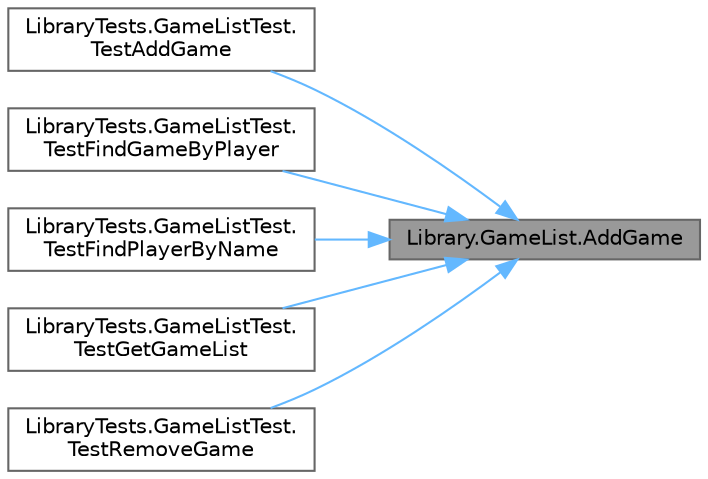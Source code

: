 digraph "Library.GameList.AddGame"
{
 // INTERACTIVE_SVG=YES
 // LATEX_PDF_SIZE
  bgcolor="transparent";
  edge [fontname=Helvetica,fontsize=10,labelfontname=Helvetica,labelfontsize=10];
  node [fontname=Helvetica,fontsize=10,shape=box,height=0.2,width=0.4];
  rankdir="RL";
  Node1 [id="Node000001",label="Library.GameList.AddGame",height=0.2,width=0.4,color="gray40", fillcolor="grey60", style="filled", fontcolor="black",tooltip="Agrega una partida a la lista de partidas."];
  Node1 -> Node2 [id="edge1_Node000001_Node000002",dir="back",color="steelblue1",style="solid",tooltip=" "];
  Node2 [id="Node000002",label="LibraryTests.GameListTest.\lTestAddGame",height=0.2,width=0.4,color="grey40", fillcolor="white", style="filled",URL="$classLibraryTests_1_1GameListTest.html#accc3ecb4dc04d2d6a37279b45ad29a8d",tooltip="Verifica que el método AddGame agrega correctamente un juego a la lista de juegos."];
  Node1 -> Node3 [id="edge2_Node000001_Node000003",dir="back",color="steelblue1",style="solid",tooltip=" "];
  Node3 [id="Node000003",label="LibraryTests.GameListTest.\lTestFindGameByPlayer",height=0.2,width=0.4,color="grey40", fillcolor="white", style="filled",URL="$classLibraryTests_1_1GameListTest.html#a0643e68476104275fa37144d368b185f",tooltip="Verifica que el método FindGameByPlayer devuelve el juego en el que se encuentra un jugador y retorna..."];
  Node1 -> Node4 [id="edge3_Node000001_Node000004",dir="back",color="steelblue1",style="solid",tooltip=" "];
  Node4 [id="Node000004",label="LibraryTests.GameListTest.\lTestFindPlayerByName",height=0.2,width=0.4,color="grey40", fillcolor="white", style="filled",URL="$classLibraryTests_1_1GameListTest.html#a2b03d00401332e0e5be0af38ae416b2d",tooltip="Verifica que el método FindPlayerByName devuelve el jugador correcto cuando se busca por nombre y ret..."];
  Node1 -> Node5 [id="edge4_Node000001_Node000005",dir="back",color="steelblue1",style="solid",tooltip=" "];
  Node5 [id="Node000005",label="LibraryTests.GameListTest.\lTestGetGameList",height=0.2,width=0.4,color="grey40", fillcolor="white", style="filled",URL="$classLibraryTests_1_1GameListTest.html#ab6c41e1195e83338035604ac75bea430",tooltip="Verifica que el método GetGameList devuelve correctamente la lista de juegos."];
  Node1 -> Node6 [id="edge5_Node000001_Node000006",dir="back",color="steelblue1",style="solid",tooltip=" "];
  Node6 [id="Node000006",label="LibraryTests.GameListTest.\lTestRemoveGame",height=0.2,width=0.4,color="grey40", fillcolor="white", style="filled",URL="$classLibraryTests_1_1GameListTest.html#ab3b3b6784694918a7c1f24da80ecc85f",tooltip="Verifica que el método RemoveGame elimina correctamente un juego de la lista de juegos y que no puede..."];
}
